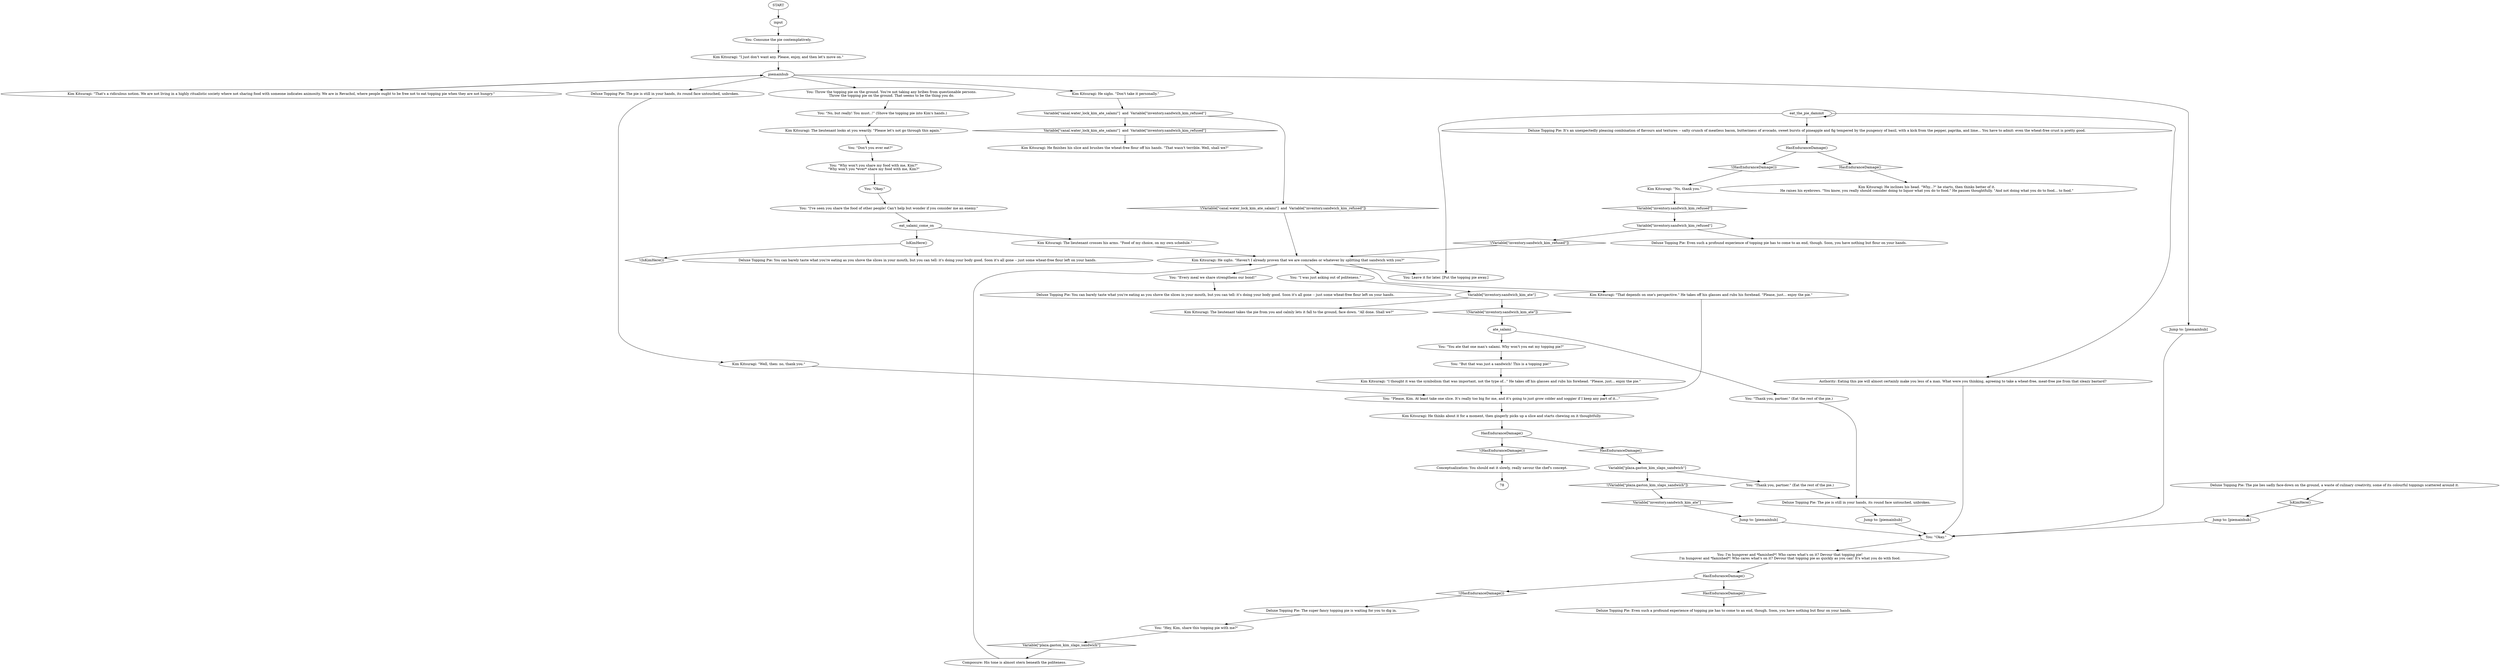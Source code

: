 # INVENTORY / DELUXE TOPPING PIE
# That some good pie to eat and get healthy.
# ==================================================
digraph G {
	  0 [label="START"];
	  1 [label="input"];
	  2 [label="You: Throw the topping pie on the ground. You're not taking any bribes from questionable persons.\nThrow the topping pie on the ground. That seems to be the thing you do."];
	  3 [label="Kim Kitsuragi: He thinks about it for a moment, then gingerly picks up a slice and starts chewing on it thoughtfully."];
	  4 [label="Jump to: [piemainhub]"];
	  5 [label="You: \"I was just asking out of politeness.\""];
	  6 [label="Kim Kitsuragi: \"I thought it was the symbolism that was important, not the type of...\" He takes off his glasses and rubs his forehead. \"Please, just... enjoy the pie.\""];
	  7 [label="HasEnduranceDamage()"];
	  8 [label="HasEnduranceDamage()", shape=diamond];
	  9 [label="!(HasEnduranceDamage())", shape=diamond];
	  10 [label="Variable[\"canal.water_lock_kim_ate_salami\"]  and  Variable[\"inventory.sandwich_kim_refused\"]"];
	  11 [label="Variable[\"canal.water_lock_kim_ate_salami\"]  and  Variable[\"inventory.sandwich_kim_refused\"]", shape=diamond];
	  12 [label="!(Variable[\"canal.water_lock_kim_ate_salami\"]  and  Variable[\"inventory.sandwich_kim_refused\"])", shape=diamond];
	  13 [label="You: \"You ate that one man's salami. Why won't you eat my topping pie?\""];
	  14 [label="HasEnduranceDamage()"];
	  15 [label="HasEnduranceDamage()", shape=diamond];
	  16 [label="!(HasEnduranceDamage())", shape=diamond];
	  17 [label="HasEnduranceDamage()"];
	  18 [label="HasEnduranceDamage()", shape=diamond];
	  19 [label="!(HasEnduranceDamage())", shape=diamond];
	  20 [label="Deluxe Topping Pie: The pie lies sadly face-down on the ground, a waste of culinary creativity, some of its colourful toppings scattered around it."];
	  21 [label="You: \"No, but really! You must..!\" (Shove the topping pie into Kim's hands.)"];
	  22 [label="Kim Kitsuragi: The lieutenant crosses his arms. \"Food of my choice, on my own schedule.\""];
	  23 [label="You: \"Why won't you share my food with me, Kim?\"\n\"Why won't you *ever* share my food with me, Kim?\""];
	  24 [label="Deluxe Topping Pie: It's an unexpectedly pleasing combination of flavours and textures -- salty crunch of meatless bacon, butteriness of avocado, sweet bursts of pineapple and fig tempered by the pungency of basil, with a kick from the pepper, paprika, and lime... You have to admit: even the wheat-free crust is pretty good."];
	  25 [label="Kim Kitsuragi: \"I just don't want any. Please, enjoy, and then let's move on.\""];
	  26 [label="You: \"But that was just a sandwich! This is a topping pie!\""];
	  27 [label="You: \"Every meal we share strengthens our bond!\""];
	  28 [label="Kim Kitsuragi: \"That depends on one's perspective.\" He takes off his glasses and rubs his forehead. \"Please, just... enjoy the pie.\""];
	  29 [label="Deluxe Topping Pie: You can barely taste what you're eating as you shove the slices in your mouth, but you can tell: it's doing your body good. Soon it's all gone -- just some wheat-free flour left on your hands."];
	  30 [label="Deluxe Topping Pie: The super fancy topping pie is waiting for you to dig in."];
	  31 [label="You: Consume the pie contemplatively."];
	  32 [label="Deluxe Topping Pie: The pie is still in your hands, its round face untouched, unbroken."];
	  33 [label="You: \"I've seen you share the food of other people! Can't help but wonder if you consider me an enemy.\""];
	  34 [label="You: \"Thank you, partner.\" (Eat the rest of the pie.)"];
	  35 [label="Variable[\"plaza.gaston_kim_slaps_sandwich\"]"];
	  36 [label="Variable[\"plaza.gaston_kim_slaps_sandwich\"]", shape=diamond];
	  37 [label="!(Variable[\"plaza.gaston_kim_slaps_sandwich\"])", shape=diamond];
	  38 [label="You: \"Thank you, partner.\" (Eat the rest of the pie.)"];
	  39 [label="Conceptualization: You should eat it slowly, really savour the chef's concept."];
	  40 [label="You: \"Hey, Kim, share this topping pie with me?\""];
	  41 [label="Kim Kitsuragi: \"That's a ridiculous notion. We are not living in a highly ritualistic society where not sharing food with someone indicates animosity. We are in Revachol, where people ought to be free not to eat topping pie when they are not hungry.\""];
	  42 [label="eat_salami_come_on"];
	  43 [label="piemainhub"];
	  44 [label="You: \"Okay.\""];
	  45 [label="IsKimHere()"];
	  46 [label="IsKimHere()", shape=diamond];
	  47 [label="!(IsKimHere())", shape=diamond];
	  48 [label="Deluxe Topping Pie: You can barely taste what you're eating as you shove the slices in your mouth, but you can tell: it's doing your body good. Soon it's all gone -- just some wheat-free flour left on your hands."];
	  49 [label="Deluxe Topping Pie: Even such a profound experience of topping pie has to come to an end, though. Soon, you have nothing but flour on your hands."];
	  50 [label="Kim Kitsuragi: He inclines his head. \"Why...?\" he starts, then thinks better of it.\nHe raises his eyebrows. \"You know, you really should consider doing to liquor what you do to food.\" He pauses thoughtfully. \"And not doing what you do to food... to food.\""];
	  51 [label="Jump to: [piemainhub]"];
	  52 [label="You: \"Please, Kim. At least take one slice. It's really too big for me, and it's going to just grow colder and soggier if I keep any part of it...\""];
	  53 [label="You: Leave it for later. [Put the topping pie away.]"];
	  54 [label="Kim Kitsuragi: He sighs. \"Don't take it personally.\""];
	  55 [label="You: \"Okay.\""];
	  56 [label="eat_the_pie_dammit"];
	  57 [label="Kim Kitsuragi: He sighs. \"Haven't I already proven that we are comrades or whatever by splitting that sandwich with you?\""];
	  58 [label="Jump to: [piemainhub]"];
	  59 [label="Kim Kitsuragi: \"Well, then: no, thank you.\""];
	  60 [label="Variable[\"inventory.sandwich_kim_ate\"]"];
	  61 [label="Variable[\"inventory.sandwich_kim_ate\"]", shape=diamond];
	  62 [label="!(Variable[\"inventory.sandwich_kim_ate\"])", shape=diamond];
	  63 [label="Kim Kitsuragi: The lieutenant takes the pie from you and calmly lets it fall to the ground, face down. \"All done. Shall we?\""];
	  64 [label="Kim Kitsuragi: The lieutenant looks at you wearily. \"Please let's not go through this again.\""];
	  65 [label="Composure: His tone is almost stern beneath the politeness."];
	  66 [label="Variable[\"inventory.sandwich_kim_refused\"]"];
	  67 [label="Variable[\"inventory.sandwich_kim_refused\"]", shape=diamond];
	  68 [label="!(Variable[\"inventory.sandwich_kim_refused\"])", shape=diamond];
	  69 [label="Deluxe Topping Pie: Even such a profound experience of topping pie has to come to an end, though. Soon, you have nothing but flour on your hands."];
	  70 [label="Kim Kitsuragi: \"No, thank you.\""];
	  71 [label="ate_salami"];
	  72 [label="Kim Kitsuragi: He finishes his slice and brushes the wheat-free flour off his hands. \"That wasn't terrible. Well, shall we?\""];
	  73 [label="Deluxe Topping Pie: The pie is still in your hands, its round face untouched, unbroken."];
	  74 [label="You: I'm hungover and *famished*! Who cares what's on it? Devour that topping pie!\nI'm hungover and *famished*! Who cares what's on it? Devour that topping pie as quickly as you can! It's what you do with food."];
	  75 [label="Jump to: [piemainhub]"];
	  76 [label="You: \"Don't you ever eat?\""];
	  77 [label="Authority: Eating this pie will almost certainly make you less of a man. What were you thinking, agreeing to take a wheat-free, meat-free pie from that sleazy bastard?"];
	  0 -> 1
	  1 -> 31
	  2 -> 21
	  3 -> 7
	  4 -> 44
	  5 -> 60
	  6 -> 52
	  7 -> 8
	  7 -> 9
	  8 -> 35
	  9 -> 39
	  10 -> 11
	  10 -> 12
	  11 -> 72
	  12 -> 57
	  13 -> 26
	  14 -> 16
	  14 -> 15
	  15 -> 49
	  16 -> 30
	  17 -> 18
	  17 -> 19
	  18 -> 50
	  19 -> 70
	  20 -> 46
	  21 -> 64
	  22 -> 57
	  23 -> 55
	  24 -> 17
	  25 -> 43
	  26 -> 6
	  27 -> 29
	  28 -> 52
	  30 -> 40
	  31 -> 25
	  32 -> 59
	  33 -> 42
	  34 -> 73
	  35 -> 37
	  35 -> 38
	  36 -> 65
	  37 -> 61
	  38 -> 73
	  39 -> 78
	  40 -> 36
	  41 -> 43
	  42 -> 45
	  42 -> 22
	  43 -> 32
	  43 -> 2
	  43 -> 41
	  43 -> 75
	  43 -> 54
	  44 -> 74
	  45 -> 48
	  45 -> 47
	  46 -> 51
	  51 -> 44
	  52 -> 3
	  54 -> 10
	  55 -> 33
	  56 -> 24
	  56 -> 56
	  56 -> 53
	  56 -> 77
	  57 -> 53
	  57 -> 27
	  57 -> 28
	  57 -> 5
	  58 -> 44
	  59 -> 52
	  60 -> 62
	  60 -> 63
	  61 -> 58
	  62 -> 71
	  64 -> 76
	  65 -> 57
	  66 -> 68
	  66 -> 69
	  67 -> 66
	  68 -> 57
	  70 -> 67
	  71 -> 34
	  71 -> 13
	  73 -> 4
	  74 -> 14
	  75 -> 44
	  76 -> 23
	  77 -> 44
}

